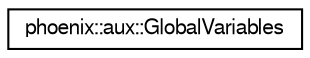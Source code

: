 digraph G
{
  edge [fontname="FreeSans",fontsize="10",labelfontname="FreeSans",labelfontsize="10"];
  node [fontname="FreeSans",fontsize="10",shape=record];
  rankdir=LR;
  Node1 [label="phoenix::aux::GlobalVariables",height=0.2,width=0.4,color="black", fillcolor="white", style="filled",URL="$classphoenix_1_1aux_1_1GlobalVariables.htm",tooltip="Global Variables."];
}

